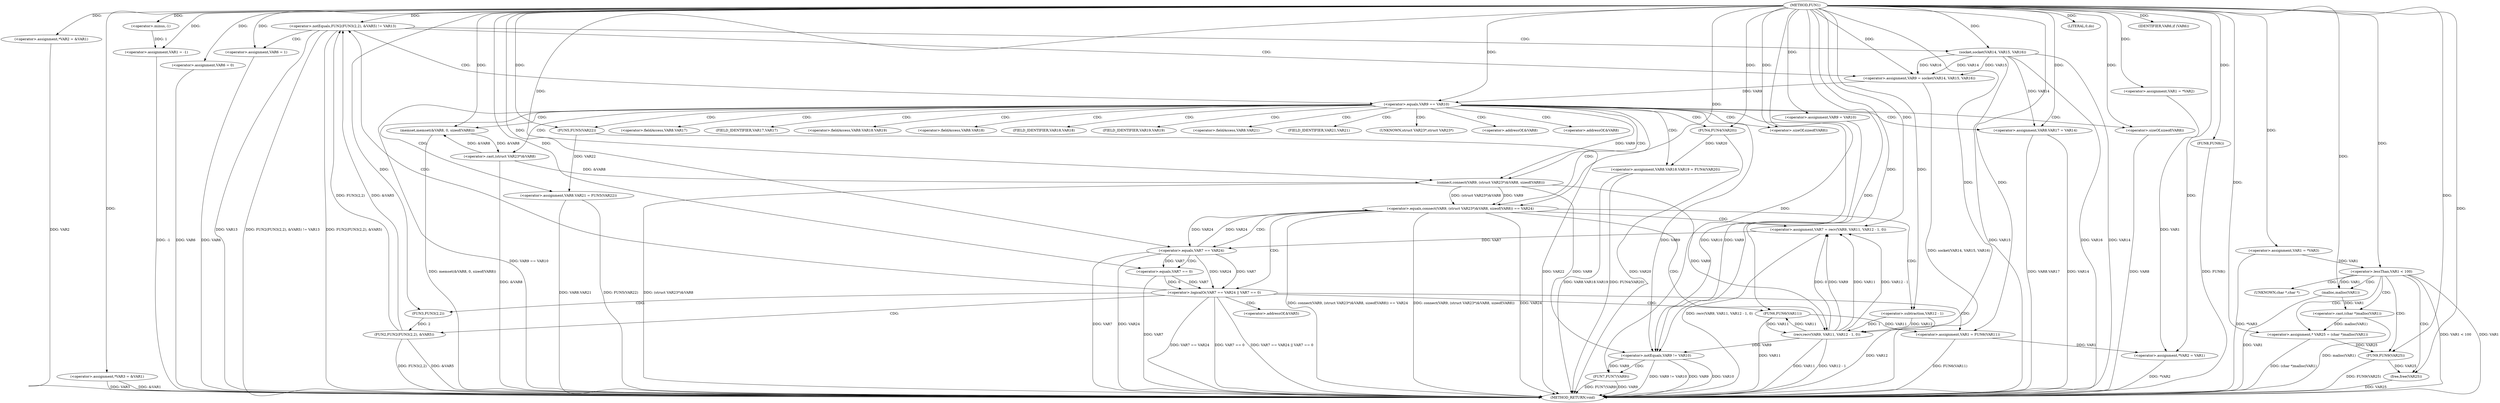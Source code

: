digraph FUN1 {  
"1000100" [label = "(METHOD,FUN1)" ]
"1000263" [label = "(METHOD_RETURN,void)" ]
"1000104" [label = "(<operator>.assignment,*VAR2 = &VAR1)" ]
"1000109" [label = "(<operator>.assignment,*VAR3 = &VAR1)" ]
"1000113" [label = "(<operator>.assignment,VAR1 = -1)" ]
"1000115" [label = "(<operator>.minus,-1)" ]
"1000119" [label = "(<operator>.assignment,VAR1 = *VAR2)" ]
"1000126" [label = "(<operator>.assignment,VAR6 = 0)" ]
"1000132" [label = "(<operator>.assignment,VAR9 = VAR10)" ]
"1000139" [label = "(<operator>.notEquals,FUN2(FUN3(2,2), &VAR5) != VAR13)" ]
"1000140" [label = "(FUN2,FUN2(FUN3(2,2), &VAR5))" ]
"1000141" [label = "(FUN3,FUN3(2,2))" ]
"1000149" [label = "(<operator>.assignment,VAR6 = 1)" ]
"1000152" [label = "(<operator>.assignment,VAR9 = socket(VAR14, VAR15, VAR16))" ]
"1000154" [label = "(socket,socket(VAR14, VAR15, VAR16))" ]
"1000159" [label = "(<operator>.equals,VAR9 == VAR10)" ]
"1000164" [label = "(memset,memset(&VAR8, 0, sizeof(VAR8)))" ]
"1000168" [label = "(<operator>.sizeOf,sizeof(VAR8))" ]
"1000170" [label = "(<operator>.assignment,VAR8.VAR17 = VAR14)" ]
"1000175" [label = "(<operator>.assignment,VAR8.VAR18.VAR19 = FUN4(VAR20))" ]
"1000181" [label = "(FUN4,FUN4(VAR20))" ]
"1000183" [label = "(<operator>.assignment,VAR8.VAR21 = FUN5(VAR22))" ]
"1000187" [label = "(FUN5,FUN5(VAR22))" ]
"1000190" [label = "(<operator>.equals,connect(VAR9, (struct VAR23*)&VAR8, sizeof(VAR8)) == VAR24)" ]
"1000191" [label = "(connect,connect(VAR9, (struct VAR23*)&VAR8, sizeof(VAR8)))" ]
"1000193" [label = "(<operator>.cast,(struct VAR23*)&VAR8)" ]
"1000197" [label = "(<operator>.sizeOf,sizeof(VAR8))" ]
"1000202" [label = "(<operator>.assignment,VAR7 = recv(VAR9, VAR11, VAR12 - 1, 0))" ]
"1000204" [label = "(recv,recv(VAR9, VAR11, VAR12 - 1, 0))" ]
"1000207" [label = "(<operator>.subtraction,VAR12 - 1)" ]
"1000212" [label = "(<operator>.logicalOr,VAR7 == VAR24 || VAR7 == 0)" ]
"1000213" [label = "(<operator>.equals,VAR7 == VAR24)" ]
"1000216" [label = "(<operator>.equals,VAR7 == 0)" ]
"1000221" [label = "(<operator>.assignment,VAR1 = FUN6(VAR11))" ]
"1000223" [label = "(FUN6,FUN6(VAR11))" ]
"1000225" [label = "(LITERAL,0,do)" ]
"1000227" [label = "(<operator>.notEquals,VAR9 != VAR10)" ]
"1000231" [label = "(FUN7,FUN7(VAR9))" ]
"1000234" [label = "(IDENTIFIER,VAR6,if (VAR6))" ]
"1000236" [label = "(FUN8,FUN8())" ]
"1000237" [label = "(<operator>.assignment,*VAR2 = VAR1)" ]
"1000243" [label = "(<operator>.assignment,VAR1 = *VAR3)" ]
"1000248" [label = "(<operator>.lessThan,VAR1 < 100)" ]
"1000253" [label = "(<operator>.assignment,* VAR25 = (char *)malloc(VAR1))" ]
"1000255" [label = "(<operator>.cast,(char *)malloc(VAR1))" ]
"1000257" [label = "(malloc,malloc(VAR1))" ]
"1000259" [label = "(FUN9,FUN9(VAR25))" ]
"1000261" [label = "(free,free(VAR25))" ]
"1000144" [label = "(<operator>.addressOf,&VAR5)" ]
"1000165" [label = "(<operator>.addressOf,&VAR8)" ]
"1000171" [label = "(<operator>.fieldAccess,VAR8.VAR17)" ]
"1000173" [label = "(FIELD_IDENTIFIER,VAR17,VAR17)" ]
"1000176" [label = "(<operator>.fieldAccess,VAR8.VAR18.VAR19)" ]
"1000177" [label = "(<operator>.fieldAccess,VAR8.VAR18)" ]
"1000179" [label = "(FIELD_IDENTIFIER,VAR18,VAR18)" ]
"1000180" [label = "(FIELD_IDENTIFIER,VAR19,VAR19)" ]
"1000184" [label = "(<operator>.fieldAccess,VAR8.VAR21)" ]
"1000186" [label = "(FIELD_IDENTIFIER,VAR21,VAR21)" ]
"1000194" [label = "(UNKNOWN,struct VAR23*,struct VAR23*)" ]
"1000195" [label = "(<operator>.addressOf,&VAR8)" ]
"1000256" [label = "(UNKNOWN,char *,char *)" ]
  "1000183" -> "1000263"  [ label = "DDG: FUN5(VAR22)"] 
  "1000236" -> "1000263"  [ label = "DDG: FUN8()"] 
  "1000104" -> "1000263"  [ label = "DDG: VAR2"] 
  "1000175" -> "1000263"  [ label = "DDG: FUN4(VAR20)"] 
  "1000231" -> "1000263"  [ label = "DDG: FUN7(VAR9)"] 
  "1000170" -> "1000263"  [ label = "DDG: VAR8.VAR17"] 
  "1000139" -> "1000263"  [ label = "DDG: VAR13"] 
  "1000181" -> "1000263"  [ label = "DDG: VAR20"] 
  "1000259" -> "1000263"  [ label = "DDG: FUN9(VAR25)"] 
  "1000187" -> "1000263"  [ label = "DDG: VAR22"] 
  "1000248" -> "1000263"  [ label = "DDG: VAR1 < 100"] 
  "1000159" -> "1000263"  [ label = "DDG: VAR9 == VAR10"] 
  "1000164" -> "1000263"  [ label = "DDG: memset(&VAR8, 0, sizeof(VAR8))"] 
  "1000227" -> "1000263"  [ label = "DDG: VAR9 != VAR10"] 
  "1000221" -> "1000263"  [ label = "DDG: FUN6(VAR11)"] 
  "1000190" -> "1000263"  [ label = "DDG: connect(VAR9, (struct VAR23*)&VAR8, sizeof(VAR8)) == VAR24"] 
  "1000212" -> "1000263"  [ label = "DDG: VAR7 == 0"] 
  "1000154" -> "1000263"  [ label = "DDG: VAR16"] 
  "1000253" -> "1000263"  [ label = "DDG: (char *)malloc(VAR1)"] 
  "1000216" -> "1000263"  [ label = "DDG: VAR7"] 
  "1000237" -> "1000263"  [ label = "DDG: *VAR2"] 
  "1000227" -> "1000263"  [ label = "DDG: VAR9"] 
  "1000213" -> "1000263"  [ label = "DDG: VAR7"] 
  "1000204" -> "1000263"  [ label = "DDG: VAR11"] 
  "1000140" -> "1000263"  [ label = "DDG: FUN3(2,2)"] 
  "1000139" -> "1000263"  [ label = "DDG: FUN2(FUN3(2,2), &VAR5) != VAR13"] 
  "1000139" -> "1000263"  [ label = "DDG: FUN2(FUN3(2,2), &VAR5)"] 
  "1000193" -> "1000263"  [ label = "DDG: &VAR8"] 
  "1000183" -> "1000263"  [ label = "DDG: VAR8.VAR21"] 
  "1000227" -> "1000263"  [ label = "DDG: VAR10"] 
  "1000154" -> "1000263"  [ label = "DDG: VAR14"] 
  "1000140" -> "1000263"  [ label = "DDG: &VAR5"] 
  "1000190" -> "1000263"  [ label = "DDG: connect(VAR9, (struct VAR23*)&VAR8, sizeof(VAR8))"] 
  "1000113" -> "1000263"  [ label = "DDG: -1"] 
  "1000207" -> "1000263"  [ label = "DDG: VAR12"] 
  "1000257" -> "1000263"  [ label = "DDG: VAR1"] 
  "1000175" -> "1000263"  [ label = "DDG: VAR8.VAR18.VAR19"] 
  "1000204" -> "1000263"  [ label = "DDG: VAR12 - 1"] 
  "1000126" -> "1000263"  [ label = "DDG: VAR6"] 
  "1000212" -> "1000263"  [ label = "DDG: VAR7 == VAR24 || VAR7 == 0"] 
  "1000261" -> "1000263"  [ label = "DDG: VAR25"] 
  "1000152" -> "1000263"  [ label = "DDG: socket(VAR14, VAR15, VAR16)"] 
  "1000190" -> "1000263"  [ label = "DDG: VAR24"] 
  "1000231" -> "1000263"  [ label = "DDG: VAR9"] 
  "1000212" -> "1000263"  [ label = "DDG: VAR7 == VAR24"] 
  "1000191" -> "1000263"  [ label = "DDG: (struct VAR23*)&VAR8"] 
  "1000109" -> "1000263"  [ label = "DDG: VAR3"] 
  "1000213" -> "1000263"  [ label = "DDG: VAR24"] 
  "1000149" -> "1000263"  [ label = "DDG: VAR6"] 
  "1000255" -> "1000263"  [ label = "DDG: malloc(VAR1)"] 
  "1000154" -> "1000263"  [ label = "DDG: VAR15"] 
  "1000243" -> "1000263"  [ label = "DDG: *VAR3"] 
  "1000109" -> "1000263"  [ label = "DDG: &VAR1"] 
  "1000170" -> "1000263"  [ label = "DDG: VAR14"] 
  "1000248" -> "1000263"  [ label = "DDG: VAR1"] 
  "1000223" -> "1000263"  [ label = "DDG: VAR11"] 
  "1000202" -> "1000263"  [ label = "DDG: recv(VAR9, VAR11, VAR12 - 1, 0)"] 
  "1000197" -> "1000263"  [ label = "DDG: VAR8"] 
  "1000100" -> "1000104"  [ label = "DDG: "] 
  "1000100" -> "1000109"  [ label = "DDG: "] 
  "1000115" -> "1000113"  [ label = "DDG: 1"] 
  "1000100" -> "1000113"  [ label = "DDG: "] 
  "1000100" -> "1000115"  [ label = "DDG: "] 
  "1000100" -> "1000119"  [ label = "DDG: "] 
  "1000100" -> "1000126"  [ label = "DDG: "] 
  "1000100" -> "1000132"  [ label = "DDG: "] 
  "1000140" -> "1000139"  [ label = "DDG: FUN3(2,2)"] 
  "1000140" -> "1000139"  [ label = "DDG: &VAR5"] 
  "1000141" -> "1000140"  [ label = "DDG: 2"] 
  "1000100" -> "1000141"  [ label = "DDG: "] 
  "1000100" -> "1000139"  [ label = "DDG: "] 
  "1000100" -> "1000149"  [ label = "DDG: "] 
  "1000154" -> "1000152"  [ label = "DDG: VAR14"] 
  "1000154" -> "1000152"  [ label = "DDG: VAR15"] 
  "1000154" -> "1000152"  [ label = "DDG: VAR16"] 
  "1000100" -> "1000152"  [ label = "DDG: "] 
  "1000100" -> "1000154"  [ label = "DDG: "] 
  "1000152" -> "1000159"  [ label = "DDG: VAR9"] 
  "1000100" -> "1000159"  [ label = "DDG: "] 
  "1000193" -> "1000164"  [ label = "DDG: &VAR8"] 
  "1000100" -> "1000164"  [ label = "DDG: "] 
  "1000100" -> "1000168"  [ label = "DDG: "] 
  "1000154" -> "1000170"  [ label = "DDG: VAR14"] 
  "1000100" -> "1000170"  [ label = "DDG: "] 
  "1000181" -> "1000175"  [ label = "DDG: VAR20"] 
  "1000100" -> "1000181"  [ label = "DDG: "] 
  "1000187" -> "1000183"  [ label = "DDG: VAR22"] 
  "1000100" -> "1000187"  [ label = "DDG: "] 
  "1000191" -> "1000190"  [ label = "DDG: VAR9"] 
  "1000191" -> "1000190"  [ label = "DDG: (struct VAR23*)&VAR8"] 
  "1000159" -> "1000191"  [ label = "DDG: VAR9"] 
  "1000100" -> "1000191"  [ label = "DDG: "] 
  "1000193" -> "1000191"  [ label = "DDG: &VAR8"] 
  "1000164" -> "1000193"  [ label = "DDG: &VAR8"] 
  "1000100" -> "1000197"  [ label = "DDG: "] 
  "1000213" -> "1000190"  [ label = "DDG: VAR24"] 
  "1000100" -> "1000190"  [ label = "DDG: "] 
  "1000204" -> "1000202"  [ label = "DDG: VAR9"] 
  "1000204" -> "1000202"  [ label = "DDG: VAR11"] 
  "1000204" -> "1000202"  [ label = "DDG: VAR12 - 1"] 
  "1000204" -> "1000202"  [ label = "DDG: 0"] 
  "1000100" -> "1000202"  [ label = "DDG: "] 
  "1000191" -> "1000204"  [ label = "DDG: VAR9"] 
  "1000100" -> "1000204"  [ label = "DDG: "] 
  "1000223" -> "1000204"  [ label = "DDG: VAR11"] 
  "1000207" -> "1000204"  [ label = "DDG: VAR12"] 
  "1000207" -> "1000204"  [ label = "DDG: 1"] 
  "1000100" -> "1000207"  [ label = "DDG: "] 
  "1000213" -> "1000212"  [ label = "DDG: VAR7"] 
  "1000213" -> "1000212"  [ label = "DDG: VAR24"] 
  "1000202" -> "1000213"  [ label = "DDG: VAR7"] 
  "1000100" -> "1000213"  [ label = "DDG: "] 
  "1000190" -> "1000213"  [ label = "DDG: VAR24"] 
  "1000216" -> "1000212"  [ label = "DDG: VAR7"] 
  "1000216" -> "1000212"  [ label = "DDG: 0"] 
  "1000213" -> "1000216"  [ label = "DDG: VAR7"] 
  "1000100" -> "1000216"  [ label = "DDG: "] 
  "1000223" -> "1000221"  [ label = "DDG: VAR11"] 
  "1000100" -> "1000221"  [ label = "DDG: "] 
  "1000204" -> "1000223"  [ label = "DDG: VAR11"] 
  "1000100" -> "1000223"  [ label = "DDG: "] 
  "1000100" -> "1000225"  [ label = "DDG: "] 
  "1000159" -> "1000227"  [ label = "DDG: VAR9"] 
  "1000132" -> "1000227"  [ label = "DDG: VAR9"] 
  "1000204" -> "1000227"  [ label = "DDG: VAR9"] 
  "1000191" -> "1000227"  [ label = "DDG: VAR9"] 
  "1000100" -> "1000227"  [ label = "DDG: "] 
  "1000159" -> "1000227"  [ label = "DDG: VAR10"] 
  "1000227" -> "1000231"  [ label = "DDG: VAR9"] 
  "1000100" -> "1000231"  [ label = "DDG: "] 
  "1000100" -> "1000234"  [ label = "DDG: "] 
  "1000100" -> "1000236"  [ label = "DDG: "] 
  "1000221" -> "1000237"  [ label = "DDG: VAR1"] 
  "1000119" -> "1000237"  [ label = "DDG: VAR1"] 
  "1000100" -> "1000237"  [ label = "DDG: "] 
  "1000100" -> "1000243"  [ label = "DDG: "] 
  "1000243" -> "1000248"  [ label = "DDG: VAR1"] 
  "1000100" -> "1000248"  [ label = "DDG: "] 
  "1000255" -> "1000253"  [ label = "DDG: malloc(VAR1)"] 
  "1000100" -> "1000253"  [ label = "DDG: "] 
  "1000257" -> "1000255"  [ label = "DDG: VAR1"] 
  "1000248" -> "1000257"  [ label = "DDG: VAR1"] 
  "1000100" -> "1000257"  [ label = "DDG: "] 
  "1000253" -> "1000259"  [ label = "DDG: VAR25"] 
  "1000100" -> "1000259"  [ label = "DDG: "] 
  "1000259" -> "1000261"  [ label = "DDG: VAR25"] 
  "1000100" -> "1000261"  [ label = "DDG: "] 
  "1000139" -> "1000152"  [ label = "CDG: "] 
  "1000139" -> "1000149"  [ label = "CDG: "] 
  "1000139" -> "1000159"  [ label = "CDG: "] 
  "1000139" -> "1000154"  [ label = "CDG: "] 
  "1000159" -> "1000164"  [ label = "CDG: "] 
  "1000159" -> "1000191"  [ label = "CDG: "] 
  "1000159" -> "1000195"  [ label = "CDG: "] 
  "1000159" -> "1000197"  [ label = "CDG: "] 
  "1000159" -> "1000186"  [ label = "CDG: "] 
  "1000159" -> "1000180"  [ label = "CDG: "] 
  "1000159" -> "1000183"  [ label = "CDG: "] 
  "1000159" -> "1000165"  [ label = "CDG: "] 
  "1000159" -> "1000168"  [ label = "CDG: "] 
  "1000159" -> "1000190"  [ label = "CDG: "] 
  "1000159" -> "1000173"  [ label = "CDG: "] 
  "1000159" -> "1000175"  [ label = "CDG: "] 
  "1000159" -> "1000170"  [ label = "CDG: "] 
  "1000159" -> "1000171"  [ label = "CDG: "] 
  "1000159" -> "1000179"  [ label = "CDG: "] 
  "1000159" -> "1000193"  [ label = "CDG: "] 
  "1000159" -> "1000194"  [ label = "CDG: "] 
  "1000159" -> "1000184"  [ label = "CDG: "] 
  "1000159" -> "1000176"  [ label = "CDG: "] 
  "1000159" -> "1000177"  [ label = "CDG: "] 
  "1000159" -> "1000187"  [ label = "CDG: "] 
  "1000159" -> "1000181"  [ label = "CDG: "] 
  "1000190" -> "1000213"  [ label = "CDG: "] 
  "1000190" -> "1000212"  [ label = "CDG: "] 
  "1000190" -> "1000204"  [ label = "CDG: "] 
  "1000190" -> "1000207"  [ label = "CDG: "] 
  "1000190" -> "1000202"  [ label = "CDG: "] 
  "1000212" -> "1000221"  [ label = "CDG: "] 
  "1000212" -> "1000223"  [ label = "CDG: "] 
  "1000212" -> "1000141"  [ label = "CDG: "] 
  "1000212" -> "1000139"  [ label = "CDG: "] 
  "1000212" -> "1000144"  [ label = "CDG: "] 
  "1000212" -> "1000140"  [ label = "CDG: "] 
  "1000213" -> "1000216"  [ label = "CDG: "] 
  "1000227" -> "1000231"  [ label = "CDG: "] 
  "1000248" -> "1000255"  [ label = "CDG: "] 
  "1000248" -> "1000259"  [ label = "CDG: "] 
  "1000248" -> "1000253"  [ label = "CDG: "] 
  "1000248" -> "1000261"  [ label = "CDG: "] 
  "1000248" -> "1000257"  [ label = "CDG: "] 
  "1000248" -> "1000256"  [ label = "CDG: "] 
}
